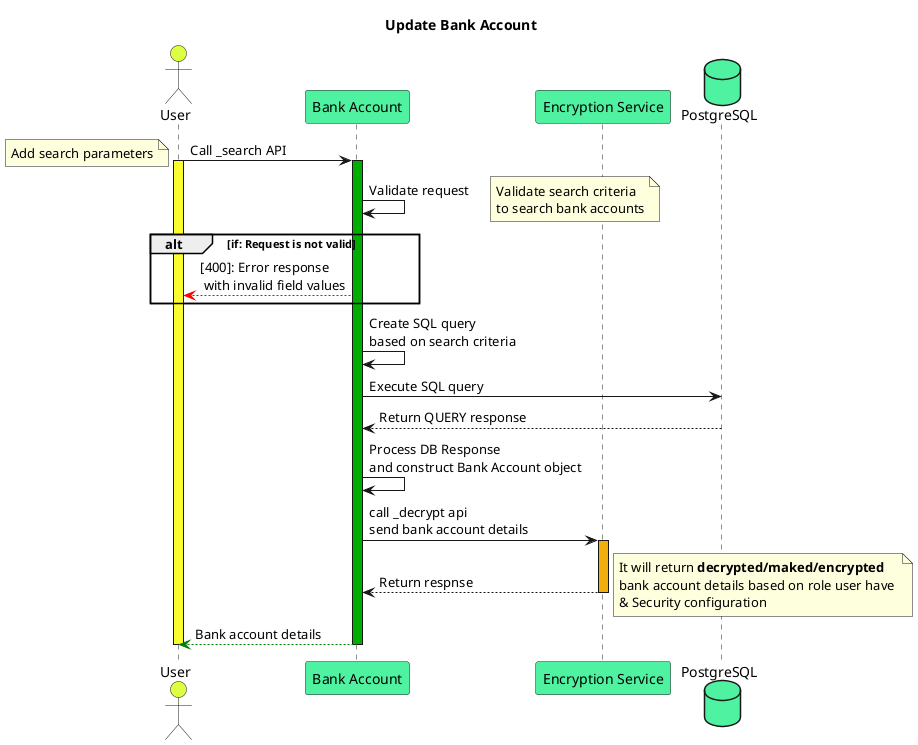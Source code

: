 @startuml
title Update Bank Account
actor user as "User" order 0 #ddff41
participant BANK_ACCOUNT as "Bank Account" order 1 #4Ff2A0
participant ENC_CLIENT as "Encryption Service" order 2 #4Ff2A0
database DB as "PostgreSQL" order 3 #4Ff2A0

user -> BANK_ACCOUNT: Call _search API
note left: Add search parameters
activate user #Fafd30
activate BANK_ACCOUNT #00ad00
BANK_ACCOUNT -> BANK_ACCOUNT: Validate request
note right: Validate search criteria \nto search bank accounts
alt if: Request is not valid
    user <-[#ff0000]- BANK_ACCOUNT: [400]: Error response\n with invalid field values
end

BANK_ACCOUNT -> BANK_ACCOUNT: Create SQL query \nbased on search criteria
BANK_ACCOUNT -> DB: Execute SQL query
BANK_ACCOUNT <-- DB: Return QUERY response
BANK_ACCOUNT -> BANK_ACCOUNT: Process DB Response \nand construct Bank Account object

BANK_ACCOUNT -> ENC_CLIENT: call _decrypt api\nsend bank account details
activate ENC_CLIENT #F1aF0F
BANK_ACCOUNT <-- ENC_CLIENT: Return respnse
note right: It will return <b>decrypted/maked/encrypted</b> \nbank account details based on role user have \n& Security configuration
deactivate ENC_CLIENT
user <-[#green]- BANK_ACCOUNT: Bank account details
deactivate BANK_ACCOUNT
deactivate user

@enduml